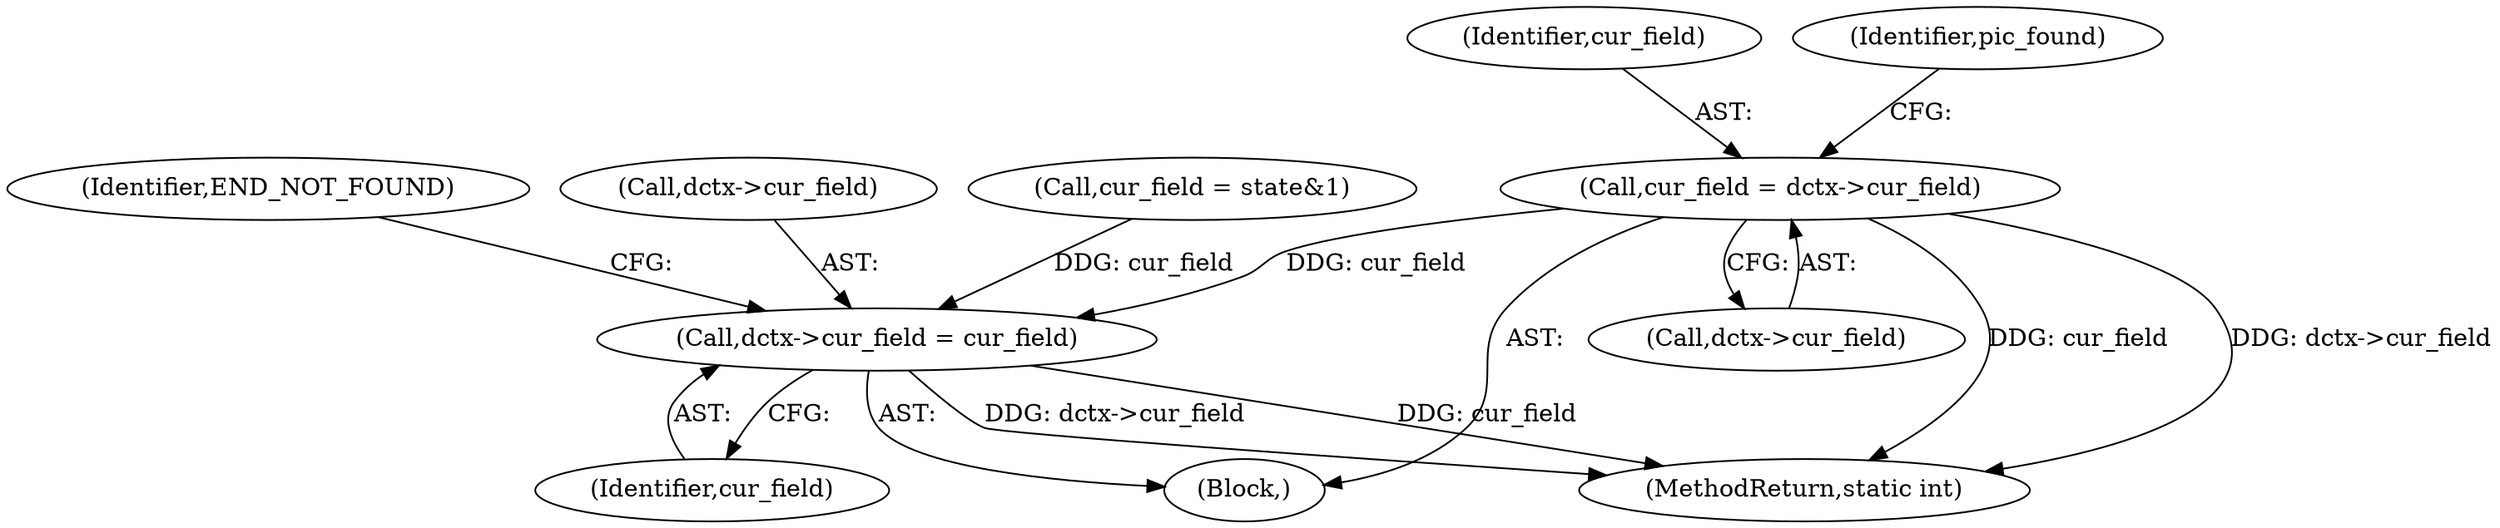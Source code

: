 digraph "0_FFmpeg_31c1c0b46a7021802c3d1d18039fca30dba5a14e@pointer" {
"1000137" [label="(Call,cur_field = dctx->cur_field)"];
"1000452" [label="(Call,dctx->cur_field = cur_field)"];
"1000459" [label="(MethodReturn,static int)"];
"1000456" [label="(Identifier,cur_field)"];
"1000458" [label="(Identifier,END_NOT_FOUND)"];
"1000106" [label="(Block,)"];
"1000139" [label="(Call,dctx->cur_field)"];
"1000138" [label="(Identifier,cur_field)"];
"1000144" [label="(Identifier,pic_found)"];
"1000453" [label="(Call,dctx->cur_field)"];
"1000137" [label="(Call,cur_field = dctx->cur_field)"];
"1000452" [label="(Call,dctx->cur_field = cur_field)"];
"1000178" [label="(Call,cur_field = state&1)"];
"1000137" -> "1000106"  [label="AST: "];
"1000137" -> "1000139"  [label="CFG: "];
"1000138" -> "1000137"  [label="AST: "];
"1000139" -> "1000137"  [label="AST: "];
"1000144" -> "1000137"  [label="CFG: "];
"1000137" -> "1000459"  [label="DDG: dctx->cur_field"];
"1000137" -> "1000459"  [label="DDG: cur_field"];
"1000137" -> "1000452"  [label="DDG: cur_field"];
"1000452" -> "1000106"  [label="AST: "];
"1000452" -> "1000456"  [label="CFG: "];
"1000453" -> "1000452"  [label="AST: "];
"1000456" -> "1000452"  [label="AST: "];
"1000458" -> "1000452"  [label="CFG: "];
"1000452" -> "1000459"  [label="DDG: dctx->cur_field"];
"1000452" -> "1000459"  [label="DDG: cur_field"];
"1000178" -> "1000452"  [label="DDG: cur_field"];
}
